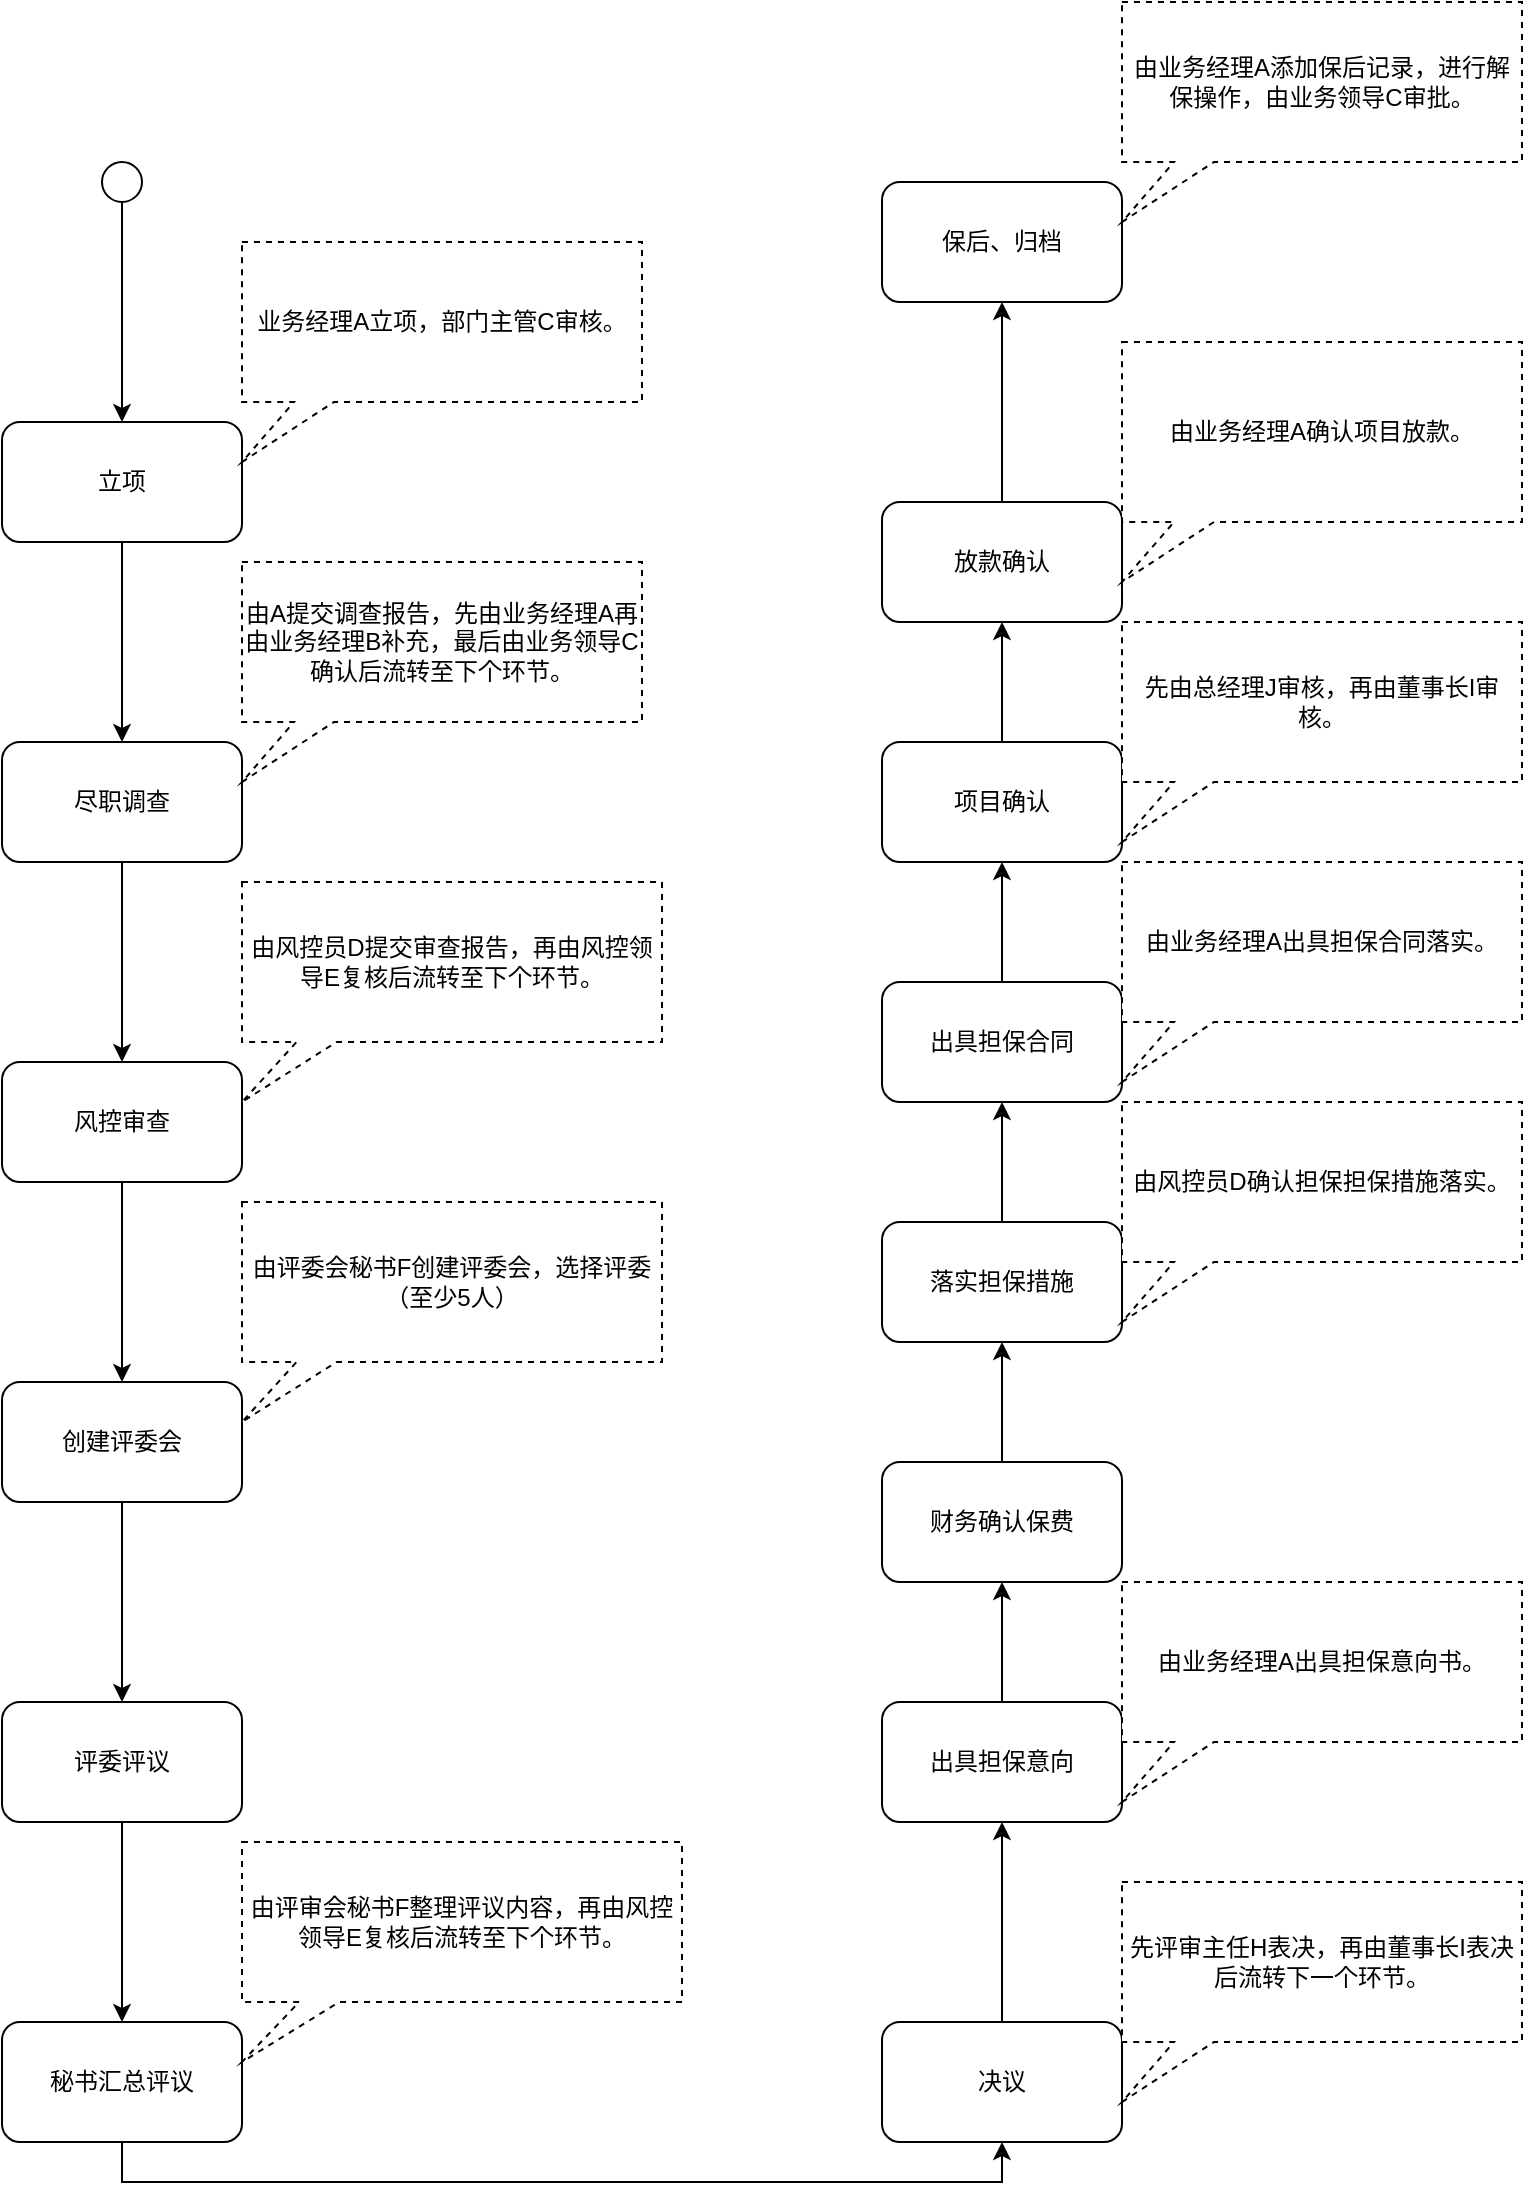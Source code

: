 <mxfile version="20.8.16" type="github">
  <diagram name="第 1 页" id="ElzLk9xlhmKX2nh8JI6h">
    <mxGraphModel dx="1434" dy="803" grid="1" gridSize="10" guides="1" tooltips="1" connect="1" arrows="1" fold="1" page="1" pageScale="1" pageWidth="827" pageHeight="1169" math="0" shadow="0">
      <root>
        <mxCell id="0" />
        <mxCell id="1" parent="0" />
        <mxCell id="QjYDYrKZbFn_NVAzt5Rb-3" value="" style="edgeStyle=orthogonalEdgeStyle;rounded=0;orthogonalLoop=1;jettySize=auto;html=1;" parent="1" source="QjYDYrKZbFn_NVAzt5Rb-1" target="QjYDYrKZbFn_NVAzt5Rb-2" edge="1">
          <mxGeometry relative="1" as="geometry" />
        </mxCell>
        <mxCell id="QjYDYrKZbFn_NVAzt5Rb-1" value="" style="ellipse;whiteSpace=wrap;html=1;aspect=fixed;" parent="1" vertex="1">
          <mxGeometry x="90" y="130" width="20" height="20" as="geometry" />
        </mxCell>
        <mxCell id="8p6swbS6E5nezO1NIQDR-1" value="" style="edgeStyle=orthogonalEdgeStyle;rounded=0;orthogonalLoop=1;jettySize=auto;html=1;" edge="1" parent="1" source="QjYDYrKZbFn_NVAzt5Rb-2" target="QjYDYrKZbFn_NVAzt5Rb-5">
          <mxGeometry relative="1" as="geometry" />
        </mxCell>
        <mxCell id="QjYDYrKZbFn_NVAzt5Rb-2" value="立项" style="rounded=1;whiteSpace=wrap;html=1;" parent="1" vertex="1">
          <mxGeometry x="40" y="260" width="120" height="60" as="geometry" />
        </mxCell>
        <mxCell id="QjYDYrKZbFn_NVAzt5Rb-4" value="业务经理A立项，部门主管C审核。" style="shape=callout;whiteSpace=wrap;html=1;perimeter=calloutPerimeter;position2=0;size=30;position=0.13;dashed=1;" parent="1" vertex="1">
          <mxGeometry x="160" y="170" width="200" height="110" as="geometry" />
        </mxCell>
        <mxCell id="8p6swbS6E5nezO1NIQDR-3" value="" style="edgeStyle=orthogonalEdgeStyle;rounded=0;orthogonalLoop=1;jettySize=auto;html=1;" edge="1" parent="1" source="QjYDYrKZbFn_NVAzt5Rb-5" target="8p6swbS6E5nezO1NIQDR-2">
          <mxGeometry relative="1" as="geometry" />
        </mxCell>
        <mxCell id="QjYDYrKZbFn_NVAzt5Rb-5" value="尽职调查" style="rounded=1;whiteSpace=wrap;html=1;" parent="1" vertex="1">
          <mxGeometry x="40" y="420" width="120" height="60" as="geometry" />
        </mxCell>
        <mxCell id="QjYDYrKZbFn_NVAzt5Rb-6" value="由A提交调查报告，先由业务经理A再由业务经理B补充，最后由业务领导C确认后流转至下个环节。" style="shape=callout;whiteSpace=wrap;html=1;perimeter=calloutPerimeter;position2=0;size=30;position=0.13;dashed=1;" parent="1" vertex="1">
          <mxGeometry x="160" y="330" width="200" height="110" as="geometry" />
        </mxCell>
        <mxCell id="8p6swbS6E5nezO1NIQDR-6" value="" style="edgeStyle=orthogonalEdgeStyle;rounded=0;orthogonalLoop=1;jettySize=auto;html=1;" edge="1" parent="1" source="8p6swbS6E5nezO1NIQDR-2" target="8p6swbS6E5nezO1NIQDR-5">
          <mxGeometry relative="1" as="geometry" />
        </mxCell>
        <mxCell id="8p6swbS6E5nezO1NIQDR-2" value="风控审查" style="rounded=1;whiteSpace=wrap;html=1;" vertex="1" parent="1">
          <mxGeometry x="40" y="580" width="120" height="60" as="geometry" />
        </mxCell>
        <mxCell id="8p6swbS6E5nezO1NIQDR-4" value="由风控员D提交审查报告，再由风控领导E复核后流转至下个环节。" style="shape=callout;whiteSpace=wrap;html=1;perimeter=calloutPerimeter;position2=0;size=30;position=0.13;dashed=1;" vertex="1" parent="1">
          <mxGeometry x="160" y="490" width="210" height="110" as="geometry" />
        </mxCell>
        <mxCell id="8p6swbS6E5nezO1NIQDR-9" value="" style="edgeStyle=orthogonalEdgeStyle;rounded=0;orthogonalLoop=1;jettySize=auto;html=1;" edge="1" parent="1" source="8p6swbS6E5nezO1NIQDR-5" target="8p6swbS6E5nezO1NIQDR-8">
          <mxGeometry relative="1" as="geometry" />
        </mxCell>
        <mxCell id="8p6swbS6E5nezO1NIQDR-5" value="创建评委会" style="rounded=1;whiteSpace=wrap;html=1;" vertex="1" parent="1">
          <mxGeometry x="40" y="740" width="120" height="60" as="geometry" />
        </mxCell>
        <mxCell id="8p6swbS6E5nezO1NIQDR-7" value="由评委会秘书F创建评委会，选择评委（至少5人）" style="shape=callout;whiteSpace=wrap;html=1;perimeter=calloutPerimeter;position2=0;size=30;position=0.13;dashed=1;" vertex="1" parent="1">
          <mxGeometry x="160" y="650" width="210" height="110" as="geometry" />
        </mxCell>
        <mxCell id="8p6swbS6E5nezO1NIQDR-12" value="" style="edgeStyle=orthogonalEdgeStyle;rounded=0;orthogonalLoop=1;jettySize=auto;html=1;" edge="1" parent="1" source="8p6swbS6E5nezO1NIQDR-8" target="8p6swbS6E5nezO1NIQDR-10">
          <mxGeometry relative="1" as="geometry" />
        </mxCell>
        <mxCell id="8p6swbS6E5nezO1NIQDR-8" value="评委评议" style="rounded=1;whiteSpace=wrap;html=1;" vertex="1" parent="1">
          <mxGeometry x="40" y="900" width="120" height="60" as="geometry" />
        </mxCell>
        <mxCell id="8p6swbS6E5nezO1NIQDR-16" style="edgeStyle=orthogonalEdgeStyle;rounded=0;orthogonalLoop=1;jettySize=auto;html=1;exitX=0.5;exitY=1;exitDx=0;exitDy=0;entryX=0.5;entryY=1;entryDx=0;entryDy=0;" edge="1" parent="1" source="8p6swbS6E5nezO1NIQDR-10" target="8p6swbS6E5nezO1NIQDR-13">
          <mxGeometry relative="1" as="geometry">
            <mxPoint x="540" y="1160" as="targetPoint" />
          </mxGeometry>
        </mxCell>
        <mxCell id="8p6swbS6E5nezO1NIQDR-10" value="秘书汇总评议" style="rounded=1;whiteSpace=wrap;html=1;" vertex="1" parent="1">
          <mxGeometry x="40" y="1060" width="120" height="60" as="geometry" />
        </mxCell>
        <mxCell id="8p6swbS6E5nezO1NIQDR-11" value="由评审会秘书F整理评议内容，再由风控领导E复核后流转至下个环节。" style="shape=callout;whiteSpace=wrap;html=1;perimeter=calloutPerimeter;position2=0;size=30;position=0.13;dashed=1;" vertex="1" parent="1">
          <mxGeometry x="160" y="970" width="220" height="110" as="geometry" />
        </mxCell>
        <mxCell id="8p6swbS6E5nezO1NIQDR-24" value="" style="edgeStyle=orthogonalEdgeStyle;rounded=0;orthogonalLoop=1;jettySize=auto;html=1;" edge="1" parent="1" source="8p6swbS6E5nezO1NIQDR-13" target="8p6swbS6E5nezO1NIQDR-18">
          <mxGeometry relative="1" as="geometry" />
        </mxCell>
        <mxCell id="8p6swbS6E5nezO1NIQDR-13" value="决议" style="rounded=1;whiteSpace=wrap;html=1;" vertex="1" parent="1">
          <mxGeometry x="480" y="1060" width="120" height="60" as="geometry" />
        </mxCell>
        <mxCell id="8p6swbS6E5nezO1NIQDR-17" value="先评审主任H表决，再由董事长I表决后流转下一个环节。" style="shape=callout;whiteSpace=wrap;html=1;perimeter=calloutPerimeter;position2=0;size=30;position=0.13;dashed=1;" vertex="1" parent="1">
          <mxGeometry x="600" y="990" width="200" height="110" as="geometry" />
        </mxCell>
        <mxCell id="8p6swbS6E5nezO1NIQDR-25" value="" style="edgeStyle=orthogonalEdgeStyle;rounded=0;orthogonalLoop=1;jettySize=auto;html=1;" edge="1" parent="1" source="8p6swbS6E5nezO1NIQDR-18" target="8p6swbS6E5nezO1NIQDR-19">
          <mxGeometry relative="1" as="geometry" />
        </mxCell>
        <mxCell id="8p6swbS6E5nezO1NIQDR-18" value="出具担保意向" style="rounded=1;whiteSpace=wrap;html=1;" vertex="1" parent="1">
          <mxGeometry x="480" y="900" width="120" height="60" as="geometry" />
        </mxCell>
        <mxCell id="8p6swbS6E5nezO1NIQDR-26" value="" style="edgeStyle=orthogonalEdgeStyle;rounded=0;orthogonalLoop=1;jettySize=auto;html=1;" edge="1" parent="1" source="8p6swbS6E5nezO1NIQDR-19" target="8p6swbS6E5nezO1NIQDR-20">
          <mxGeometry relative="1" as="geometry" />
        </mxCell>
        <mxCell id="8p6swbS6E5nezO1NIQDR-19" value="财务确认保费" style="rounded=1;whiteSpace=wrap;html=1;" vertex="1" parent="1">
          <mxGeometry x="480" y="780" width="120" height="60" as="geometry" />
        </mxCell>
        <mxCell id="8p6swbS6E5nezO1NIQDR-27" value="" style="edgeStyle=orthogonalEdgeStyle;rounded=0;orthogonalLoop=1;jettySize=auto;html=1;" edge="1" parent="1" source="8p6swbS6E5nezO1NIQDR-20" target="8p6swbS6E5nezO1NIQDR-21">
          <mxGeometry relative="1" as="geometry" />
        </mxCell>
        <mxCell id="8p6swbS6E5nezO1NIQDR-20" value="落实担保措施" style="rounded=1;whiteSpace=wrap;html=1;" vertex="1" parent="1">
          <mxGeometry x="480" y="660" width="120" height="60" as="geometry" />
        </mxCell>
        <mxCell id="8p6swbS6E5nezO1NIQDR-28" value="" style="edgeStyle=orthogonalEdgeStyle;rounded=0;orthogonalLoop=1;jettySize=auto;html=1;" edge="1" parent="1" source="8p6swbS6E5nezO1NIQDR-21" target="8p6swbS6E5nezO1NIQDR-22">
          <mxGeometry relative="1" as="geometry" />
        </mxCell>
        <mxCell id="8p6swbS6E5nezO1NIQDR-21" value="出具担保合同" style="rounded=1;whiteSpace=wrap;html=1;" vertex="1" parent="1">
          <mxGeometry x="480" y="540" width="120" height="60" as="geometry" />
        </mxCell>
        <mxCell id="8p6swbS6E5nezO1NIQDR-30" value="" style="edgeStyle=orthogonalEdgeStyle;rounded=0;orthogonalLoop=1;jettySize=auto;html=1;" edge="1" parent="1" source="8p6swbS6E5nezO1NIQDR-22" target="8p6swbS6E5nezO1NIQDR-29">
          <mxGeometry relative="1" as="geometry" />
        </mxCell>
        <mxCell id="8p6swbS6E5nezO1NIQDR-22" value="项目确认" style="rounded=1;whiteSpace=wrap;html=1;" vertex="1" parent="1">
          <mxGeometry x="480" y="420" width="120" height="60" as="geometry" />
        </mxCell>
        <mxCell id="8p6swbS6E5nezO1NIQDR-23" value="先由总经理J审核，再由董事长I审核。" style="shape=callout;whiteSpace=wrap;html=1;perimeter=calloutPerimeter;position2=0;size=30;position=0.13;dashed=1;" vertex="1" parent="1">
          <mxGeometry x="600" y="360" width="200" height="110" as="geometry" />
        </mxCell>
        <mxCell id="8p6swbS6E5nezO1NIQDR-32" value="" style="edgeStyle=orthogonalEdgeStyle;rounded=0;orthogonalLoop=1;jettySize=auto;html=1;" edge="1" parent="1" source="8p6swbS6E5nezO1NIQDR-29" target="8p6swbS6E5nezO1NIQDR-31">
          <mxGeometry relative="1" as="geometry" />
        </mxCell>
        <mxCell id="8p6swbS6E5nezO1NIQDR-29" value="放款确认" style="rounded=1;whiteSpace=wrap;html=1;" vertex="1" parent="1">
          <mxGeometry x="480" y="300" width="120" height="60" as="geometry" />
        </mxCell>
        <mxCell id="8p6swbS6E5nezO1NIQDR-31" value="保后、归档" style="rounded=1;whiteSpace=wrap;html=1;" vertex="1" parent="1">
          <mxGeometry x="480" y="140" width="120" height="60" as="geometry" />
        </mxCell>
        <mxCell id="8p6swbS6E5nezO1NIQDR-33" value="由业务经理A确认项目放款。" style="shape=callout;whiteSpace=wrap;html=1;perimeter=calloutPerimeter;position2=0;size=30;position=0.13;dashed=1;" vertex="1" parent="1">
          <mxGeometry x="600" y="220" width="200" height="120" as="geometry" />
        </mxCell>
        <mxCell id="8p6swbS6E5nezO1NIQDR-34" value="由业务经理A出具担保意向书。" style="shape=callout;whiteSpace=wrap;html=1;perimeter=calloutPerimeter;position2=0;size=30;position=0.13;dashed=1;" vertex="1" parent="1">
          <mxGeometry x="600" y="840" width="200" height="110" as="geometry" />
        </mxCell>
        <mxCell id="8p6swbS6E5nezO1NIQDR-35" value="由风控员D确认担保担保措施落实。" style="shape=callout;whiteSpace=wrap;html=1;perimeter=calloutPerimeter;position2=0;size=30;position=0.13;dashed=1;" vertex="1" parent="1">
          <mxGeometry x="600" y="600" width="200" height="110" as="geometry" />
        </mxCell>
        <mxCell id="8p6swbS6E5nezO1NIQDR-36" value="由业务经理A出具担保合同落实。" style="shape=callout;whiteSpace=wrap;html=1;perimeter=calloutPerimeter;position2=0;size=30;position=0.13;dashed=1;" vertex="1" parent="1">
          <mxGeometry x="600" y="480" width="200" height="110" as="geometry" />
        </mxCell>
        <mxCell id="8p6swbS6E5nezO1NIQDR-37" value="由业务经理A添加保后记录，进行解保操作，由业务领导C审批。" style="shape=callout;whiteSpace=wrap;html=1;perimeter=calloutPerimeter;position2=0;size=30;position=0.13;dashed=1;" vertex="1" parent="1">
          <mxGeometry x="600" y="50" width="200" height="110" as="geometry" />
        </mxCell>
      </root>
    </mxGraphModel>
  </diagram>
</mxfile>
